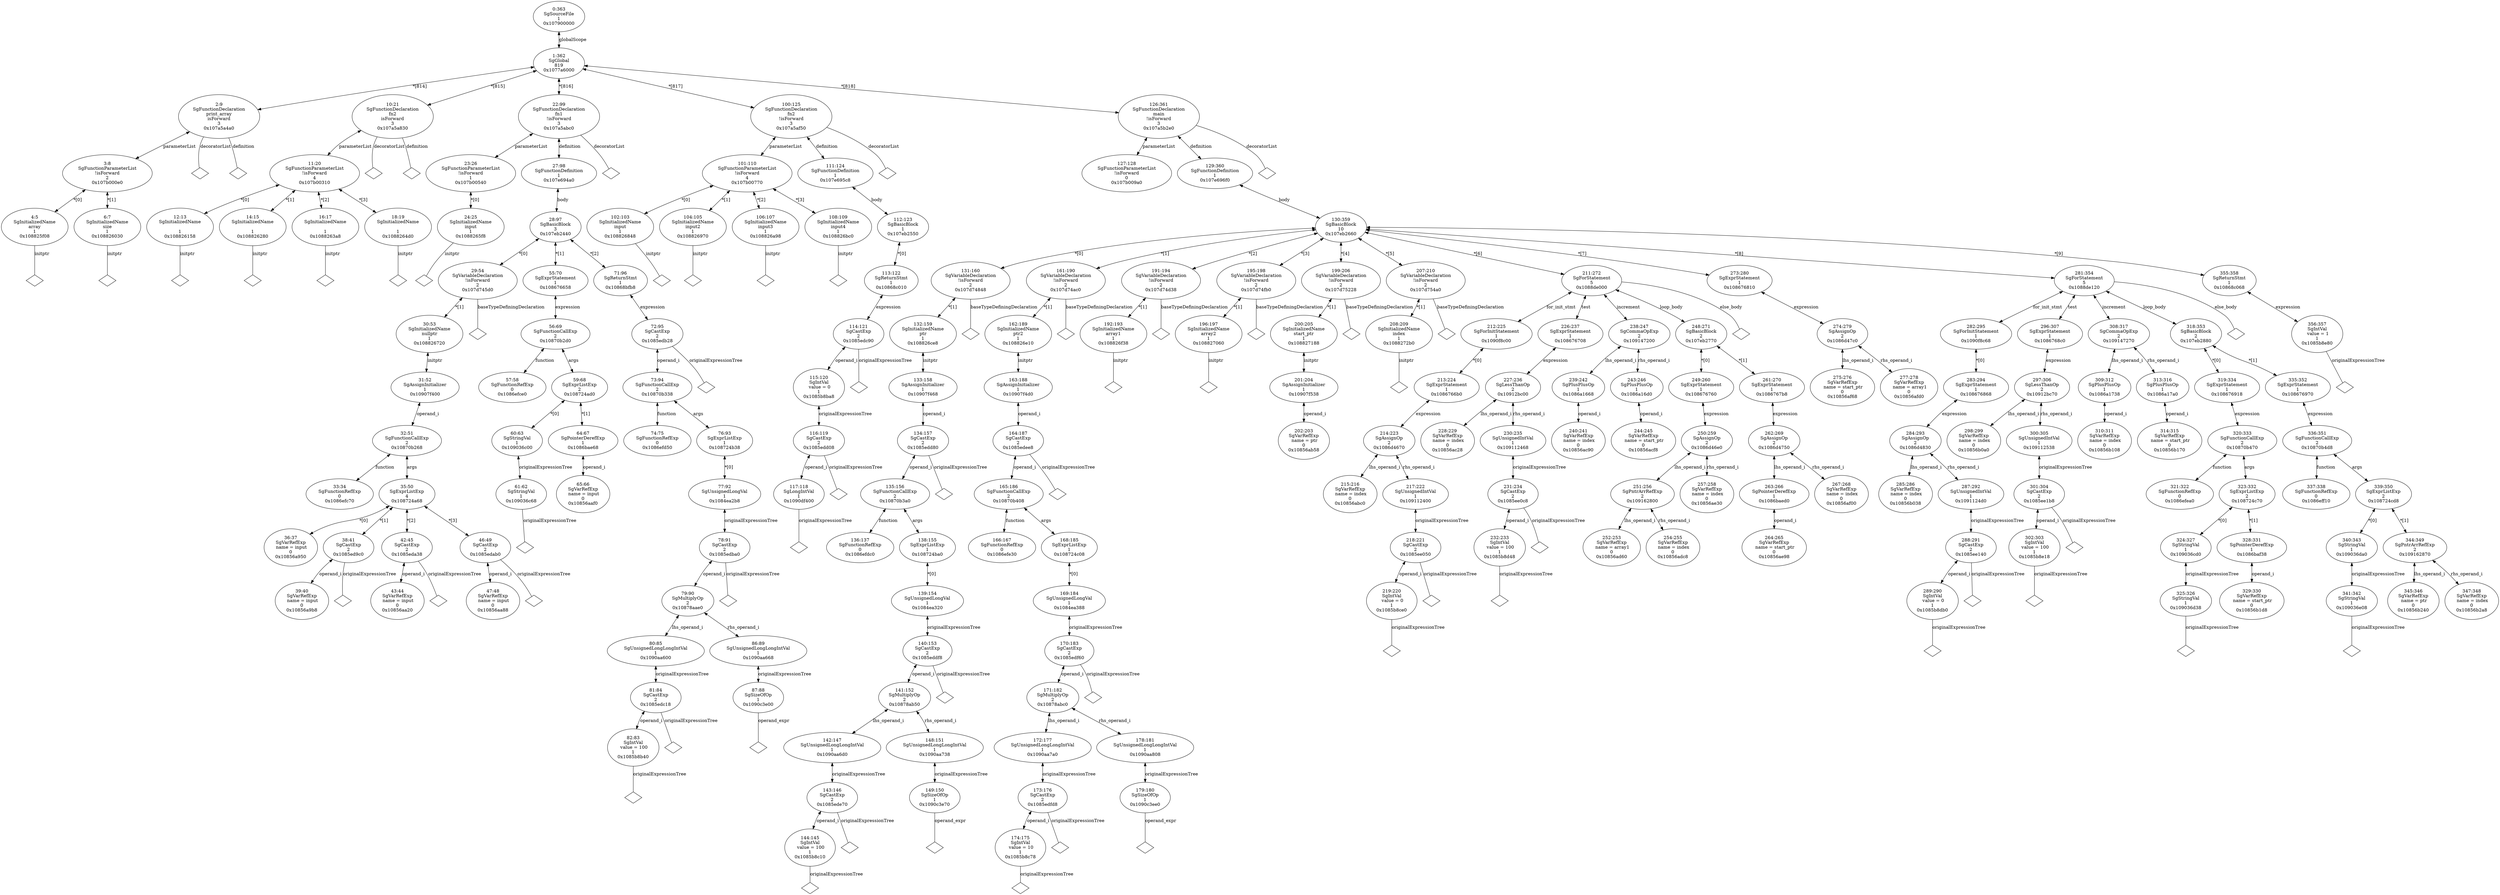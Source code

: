 digraph "G./pointer_example11_simplified.cpp.dot" {
"0x108825f08"[label="4:5\nSgInitializedName\narray\n1\n0x108825f08\n" ];
"0x108825f08" -> "0x108825f08__initptr__null"[label="initptr" dir=none ];
"0x108825f08__initptr__null"[label="" shape=diamond ];
"0x108826030"[label="6:7\nSgInitializedName\nsize\n1\n0x108826030\n" ];
"0x108826030" -> "0x108826030__initptr__null"[label="initptr" dir=none ];
"0x108826030__initptr__null"[label="" shape=diamond ];
"0x107b000e0"[label="3:8\nSgFunctionParameterList\n!isForward\n2\n0x107b000e0\n" ];
"0x107b000e0" -> "0x108825f08"[label="*[0]" dir=both ];
"0x107b000e0" -> "0x108826030"[label="*[1]" dir=both ];
"0x107a5a4a0"[label="2:9\nSgFunctionDeclaration\nprint_array\nisForward\n3\n0x107a5a4a0\n" ];
"0x107a5a4a0" -> "0x107b000e0"[label="parameterList" dir=both ];
"0x107a5a4a0" -> "0x107a5a4a0__decoratorList__null"[label="decoratorList" dir=none ];
"0x107a5a4a0__decoratorList__null"[label="" shape=diamond ];
"0x107a5a4a0" -> "0x107a5a4a0__definition__null"[label="definition" dir=none ];
"0x107a5a4a0__definition__null"[label="" shape=diamond ];
"0x108826158"[label="12:13\nSgInitializedName\n\n1\n0x108826158\n" ];
"0x108826158" -> "0x108826158__initptr__null"[label="initptr" dir=none ];
"0x108826158__initptr__null"[label="" shape=diamond ];
"0x108826280"[label="14:15\nSgInitializedName\n\n1\n0x108826280\n" ];
"0x108826280" -> "0x108826280__initptr__null"[label="initptr" dir=none ];
"0x108826280__initptr__null"[label="" shape=diamond ];
"0x1088263a8"[label="16:17\nSgInitializedName\n\n1\n0x1088263a8\n" ];
"0x1088263a8" -> "0x1088263a8__initptr__null"[label="initptr" dir=none ];
"0x1088263a8__initptr__null"[label="" shape=diamond ];
"0x1088264d0"[label="18:19\nSgInitializedName\n\n1\n0x1088264d0\n" ];
"0x1088264d0" -> "0x1088264d0__initptr__null"[label="initptr" dir=none ];
"0x1088264d0__initptr__null"[label="" shape=diamond ];
"0x107b00310"[label="11:20\nSgFunctionParameterList\n!isForward\n4\n0x107b00310\n" ];
"0x107b00310" -> "0x108826158"[label="*[0]" dir=both ];
"0x107b00310" -> "0x108826280"[label="*[1]" dir=both ];
"0x107b00310" -> "0x1088263a8"[label="*[2]" dir=both ];
"0x107b00310" -> "0x1088264d0"[label="*[3]" dir=both ];
"0x107a5a830"[label="10:21\nSgFunctionDeclaration\nfn2\nisForward\n3\n0x107a5a830\n" ];
"0x107a5a830" -> "0x107b00310"[label="parameterList" dir=both ];
"0x107a5a830" -> "0x107a5a830__decoratorList__null"[label="decoratorList" dir=none ];
"0x107a5a830__decoratorList__null"[label="" shape=diamond ];
"0x107a5a830" -> "0x107a5a830__definition__null"[label="definition" dir=none ];
"0x107a5a830__definition__null"[label="" shape=diamond ];
"0x1088265f8"[label="24:25\nSgInitializedName\ninput\n1\n0x1088265f8\n" ];
"0x1088265f8" -> "0x1088265f8__initptr__null"[label="initptr" dir=none ];
"0x1088265f8__initptr__null"[label="" shape=diamond ];
"0x107b00540"[label="23:26\nSgFunctionParameterList\n!isForward\n1\n0x107b00540\n" ];
"0x107b00540" -> "0x1088265f8"[label="*[0]" dir=both ];
"0x1086efc70"[label="33:34\nSgFunctionRefExp\n0\n0x1086efc70\n" ];
"0x10856a950"[label="36:37\nSgVarRefExp\n name = input\n0\n0x10856a950\n" ];
"0x10856a9b8"[label="39:40\nSgVarRefExp\n name = input\n0\n0x10856a9b8\n" ];
"0x1085ed9c0"[label="38:41\nSgCastExp\n2\n0x1085ed9c0\n" ];
"0x1085ed9c0" -> "0x10856a9b8"[label="operand_i" dir=both ];
"0x1085ed9c0" -> "0x1085ed9c0__originalExpressionTree__null"[label="originalExpressionTree" dir=none ];
"0x1085ed9c0__originalExpressionTree__null"[label="" shape=diamond ];
"0x10856aa20"[label="43:44\nSgVarRefExp\n name = input\n0\n0x10856aa20\n" ];
"0x1085eda38"[label="42:45\nSgCastExp\n2\n0x1085eda38\n" ];
"0x1085eda38" -> "0x10856aa20"[label="operand_i" dir=both ];
"0x1085eda38" -> "0x1085eda38__originalExpressionTree__null"[label="originalExpressionTree" dir=none ];
"0x1085eda38__originalExpressionTree__null"[label="" shape=diamond ];
"0x10856aa88"[label="47:48\nSgVarRefExp\n name = input\n0\n0x10856aa88\n" ];
"0x1085edab0"[label="46:49\nSgCastExp\n2\n0x1085edab0\n" ];
"0x1085edab0" -> "0x10856aa88"[label="operand_i" dir=both ];
"0x1085edab0" -> "0x1085edab0__originalExpressionTree__null"[label="originalExpressionTree" dir=none ];
"0x1085edab0__originalExpressionTree__null"[label="" shape=diamond ];
"0x108724a68"[label="35:50\nSgExprListExp\n4\n0x108724a68\n" ];
"0x108724a68" -> "0x10856a950"[label="*[0]" dir=both ];
"0x108724a68" -> "0x1085ed9c0"[label="*[1]" dir=both ];
"0x108724a68" -> "0x1085eda38"[label="*[2]" dir=both ];
"0x108724a68" -> "0x1085edab0"[label="*[3]" dir=both ];
"0x10870b268"[label="32:51\nSgFunctionCallExp\n2\n0x10870b268\n" ];
"0x10870b268" -> "0x1086efc70"[label="function" dir=both ];
"0x10870b268" -> "0x108724a68"[label="args" dir=both ];
"0x10907f400"[label="31:52\nSgAssignInitializer\n1\n0x10907f400\n" ];
"0x10907f400" -> "0x10870b268"[label="operand_i" dir=both ];
"0x108826720"[label="30:53\nSgInitializedName\nnullptr\n1\n0x108826720\n" ];
"0x108826720" -> "0x10907f400"[label="initptr" dir=both ];
"0x107d745d0"[label="29:54\nSgVariableDeclaration\n!isForward\n2\n0x107d745d0\n" ];
"0x107d745d0" -> "0x107d745d0__baseTypeDefiningDeclaration__null"[label="baseTypeDefiningDeclaration" dir=none ];
"0x107d745d0__baseTypeDefiningDeclaration__null"[label="" shape=diamond ];
"0x107d745d0" -> "0x108826720"[label="*[1]" dir=both ];
"0x1086efce0"[label="57:58\nSgFunctionRefExp\n0\n0x1086efce0\n" ];
"0x109036c68"[label="61:62\nSgStringVal\n1\n0x109036c68\n" ];
"0x109036c68" -> "0x109036c68__originalExpressionTree__null"[label="originalExpressionTree" dir=none ];
"0x109036c68__originalExpressionTree__null"[label="" shape=diamond ];
"0x109036c00"[label="60:63\nSgStringVal\n1\n0x109036c00\n" ];
"0x109036c00" -> "0x109036c68"[label="originalExpressionTree" dir=both ];
"0x10856aaf0"[label="65:66\nSgVarRefExp\n name = input\n0\n0x10856aaf0\n" ];
"0x1086bae68"[label="64:67\nSgPointerDerefExp\n1\n0x1086bae68\n" ];
"0x1086bae68" -> "0x10856aaf0"[label="operand_i" dir=both ];
"0x108724ad0"[label="59:68\nSgExprListExp\n2\n0x108724ad0\n" ];
"0x108724ad0" -> "0x109036c00"[label="*[0]" dir=both ];
"0x108724ad0" -> "0x1086bae68"[label="*[1]" dir=both ];
"0x10870b2d0"[label="56:69\nSgFunctionCallExp\n2\n0x10870b2d0\n" ];
"0x10870b2d0" -> "0x1086efce0"[label="function" dir=both ];
"0x10870b2d0" -> "0x108724ad0"[label="args" dir=both ];
"0x108676658"[label="55:70\nSgExprStatement\n1\n0x108676658\n" ];
"0x108676658" -> "0x10870b2d0"[label="expression" dir=both ];
"0x1086efd50"[label="74:75\nSgFunctionRefExp\n0\n0x1086efd50\n" ];
"0x1085b8b40"[label="82:83\nSgIntVal\n value = 100\n1\n0x1085b8b40\n" ];
"0x1085b8b40" -> "0x1085b8b40__originalExpressionTree__null"[label="originalExpressionTree" dir=none ];
"0x1085b8b40__originalExpressionTree__null"[label="" shape=diamond ];
"0x1085edc18"[label="81:84\nSgCastExp\n2\n0x1085edc18\n" ];
"0x1085edc18" -> "0x1085b8b40"[label="operand_i" dir=both ];
"0x1085edc18" -> "0x1085edc18__originalExpressionTree__null"[label="originalExpressionTree" dir=none ];
"0x1085edc18__originalExpressionTree__null"[label="" shape=diamond ];
"0x1090aa600"[label="80:85\nSgUnsignedLongLongIntVal\n1\n0x1090aa600\n" ];
"0x1090aa600" -> "0x1085edc18"[label="originalExpressionTree" dir=both ];
"0x1090c3e00"[label="87:88\nSgSizeOfOp\n1\n0x1090c3e00\n" ];
"0x1090c3e00" -> "0x1090c3e00__operand_expr__null"[label="operand_expr" dir=none ];
"0x1090c3e00__operand_expr__null"[label="" shape=diamond ];
"0x1090aa668"[label="86:89\nSgUnsignedLongLongIntVal\n1\n0x1090aa668\n" ];
"0x1090aa668" -> "0x1090c3e00"[label="originalExpressionTree" dir=both ];
"0x10878aae0"[label="79:90\nSgMultiplyOp\n2\n0x10878aae0\n" ];
"0x10878aae0" -> "0x1090aa600"[label="lhs_operand_i" dir=both ];
"0x10878aae0" -> "0x1090aa668"[label="rhs_operand_i" dir=both ];
"0x1085edba0"[label="78:91\nSgCastExp\n2\n0x1085edba0\n" ];
"0x1085edba0" -> "0x10878aae0"[label="operand_i" dir=both ];
"0x1085edba0" -> "0x1085edba0__originalExpressionTree__null"[label="originalExpressionTree" dir=none ];
"0x1085edba0__originalExpressionTree__null"[label="" shape=diamond ];
"0x1084ea2b8"[label="77:92\nSgUnsignedLongVal\n1\n0x1084ea2b8\n" ];
"0x1084ea2b8" -> "0x1085edba0"[label="originalExpressionTree" dir=both ];
"0x108724b38"[label="76:93\nSgExprListExp\n1\n0x108724b38\n" ];
"0x108724b38" -> "0x1084ea2b8"[label="*[0]" dir=both ];
"0x10870b338"[label="73:94\nSgFunctionCallExp\n2\n0x10870b338\n" ];
"0x10870b338" -> "0x1086efd50"[label="function" dir=both ];
"0x10870b338" -> "0x108724b38"[label="args" dir=both ];
"0x1085edb28"[label="72:95\nSgCastExp\n2\n0x1085edb28\n" ];
"0x1085edb28" -> "0x10870b338"[label="operand_i" dir=both ];
"0x1085edb28" -> "0x1085edb28__originalExpressionTree__null"[label="originalExpressionTree" dir=none ];
"0x1085edb28__originalExpressionTree__null"[label="" shape=diamond ];
"0x10868bfb8"[label="71:96\nSgReturnStmt\n1\n0x10868bfb8\n" ];
"0x10868bfb8" -> "0x1085edb28"[label="expression" dir=both ];
"0x107eb2440"[label="28:97\nSgBasicBlock\n3\n0x107eb2440\n" ];
"0x107eb2440" -> "0x107d745d0"[label="*[0]" dir=both ];
"0x107eb2440" -> "0x108676658"[label="*[1]" dir=both ];
"0x107eb2440" -> "0x10868bfb8"[label="*[2]" dir=both ];
"0x107e694a0"[label="27:98\nSgFunctionDefinition\n1\n0x107e694a0\n" ];
"0x107e694a0" -> "0x107eb2440"[label="body" dir=both ];
"0x107a5abc0"[label="22:99\nSgFunctionDeclaration\nfn1\n!isForward\n3\n0x107a5abc0\n" ];
"0x107a5abc0" -> "0x107b00540"[label="parameterList" dir=both ];
"0x107a5abc0" -> "0x107a5abc0__decoratorList__null"[label="decoratorList" dir=none ];
"0x107a5abc0__decoratorList__null"[label="" shape=diamond ];
"0x107a5abc0" -> "0x107e694a0"[label="definition" dir=both ];
"0x108826848"[label="102:103\nSgInitializedName\ninput\n1\n0x108826848\n" ];
"0x108826848" -> "0x108826848__initptr__null"[label="initptr" dir=none ];
"0x108826848__initptr__null"[label="" shape=diamond ];
"0x108826970"[label="104:105\nSgInitializedName\ninput2\n1\n0x108826970\n" ];
"0x108826970" -> "0x108826970__initptr__null"[label="initptr" dir=none ];
"0x108826970__initptr__null"[label="" shape=diamond ];
"0x108826a98"[label="106:107\nSgInitializedName\ninput3\n1\n0x108826a98\n" ];
"0x108826a98" -> "0x108826a98__initptr__null"[label="initptr" dir=none ];
"0x108826a98__initptr__null"[label="" shape=diamond ];
"0x108826bc0"[label="108:109\nSgInitializedName\ninput4\n1\n0x108826bc0\n" ];
"0x108826bc0" -> "0x108826bc0__initptr__null"[label="initptr" dir=none ];
"0x108826bc0__initptr__null"[label="" shape=diamond ];
"0x107b00770"[label="101:110\nSgFunctionParameterList\n!isForward\n4\n0x107b00770\n" ];
"0x107b00770" -> "0x108826848"[label="*[0]" dir=both ];
"0x107b00770" -> "0x108826970"[label="*[1]" dir=both ];
"0x107b00770" -> "0x108826a98"[label="*[2]" dir=both ];
"0x107b00770" -> "0x108826bc0"[label="*[3]" dir=both ];
"0x1090df400"[label="117:118\nSgLongIntVal\n1\n0x1090df400\n" ];
"0x1090df400" -> "0x1090df400__originalExpressionTree__null"[label="originalExpressionTree" dir=none ];
"0x1090df400__originalExpressionTree__null"[label="" shape=diamond ];
"0x1085edd08"[label="116:119\nSgCastExp\n2\n0x1085edd08\n" ];
"0x1085edd08" -> "0x1090df400"[label="operand_i" dir=both ];
"0x1085edd08" -> "0x1085edd08__originalExpressionTree__null"[label="originalExpressionTree" dir=none ];
"0x1085edd08__originalExpressionTree__null"[label="" shape=diamond ];
"0x1085b8ba8"[label="115:120\nSgIntVal\n value = 0\n1\n0x1085b8ba8\n" ];
"0x1085b8ba8" -> "0x1085edd08"[label="originalExpressionTree" dir=both ];
"0x1085edc90"[label="114:121\nSgCastExp\n2\n0x1085edc90\n" ];
"0x1085edc90" -> "0x1085b8ba8"[label="operand_i" dir=both ];
"0x1085edc90" -> "0x1085edc90__originalExpressionTree__null"[label="originalExpressionTree" dir=none ];
"0x1085edc90__originalExpressionTree__null"[label="" shape=diamond ];
"0x10868c010"[label="113:122\nSgReturnStmt\n1\n0x10868c010\n" ];
"0x10868c010" -> "0x1085edc90"[label="expression" dir=both ];
"0x107eb2550"[label="112:123\nSgBasicBlock\n1\n0x107eb2550\n" ];
"0x107eb2550" -> "0x10868c010"[label="*[0]" dir=both ];
"0x107e695c8"[label="111:124\nSgFunctionDefinition\n1\n0x107e695c8\n" ];
"0x107e695c8" -> "0x107eb2550"[label="body" dir=both ];
"0x107a5af50"[label="100:125\nSgFunctionDeclaration\nfn2\n!isForward\n3\n0x107a5af50\n" ];
"0x107a5af50" -> "0x107b00770"[label="parameterList" dir=both ];
"0x107a5af50" -> "0x107a5af50__decoratorList__null"[label="decoratorList" dir=none ];
"0x107a5af50__decoratorList__null"[label="" shape=diamond ];
"0x107a5af50" -> "0x107e695c8"[label="definition" dir=both ];
"0x107b009a0"[label="127:128\nSgFunctionParameterList\n!isForward\n0\n0x107b009a0\n" ];
"0x1086efdc0"[label="136:137\nSgFunctionRefExp\n0\n0x1086efdc0\n" ];
"0x1085b8c10"[label="144:145\nSgIntVal\n value = 100\n1\n0x1085b8c10\n" ];
"0x1085b8c10" -> "0x1085b8c10__originalExpressionTree__null"[label="originalExpressionTree" dir=none ];
"0x1085b8c10__originalExpressionTree__null"[label="" shape=diamond ];
"0x1085ede70"[label="143:146\nSgCastExp\n2\n0x1085ede70\n" ];
"0x1085ede70" -> "0x1085b8c10"[label="operand_i" dir=both ];
"0x1085ede70" -> "0x1085ede70__originalExpressionTree__null"[label="originalExpressionTree" dir=none ];
"0x1085ede70__originalExpressionTree__null"[label="" shape=diamond ];
"0x1090aa6d0"[label="142:147\nSgUnsignedLongLongIntVal\n1\n0x1090aa6d0\n" ];
"0x1090aa6d0" -> "0x1085ede70"[label="originalExpressionTree" dir=both ];
"0x1090c3e70"[label="149:150\nSgSizeOfOp\n1\n0x1090c3e70\n" ];
"0x1090c3e70" -> "0x1090c3e70__operand_expr__null"[label="operand_expr" dir=none ];
"0x1090c3e70__operand_expr__null"[label="" shape=diamond ];
"0x1090aa738"[label="148:151\nSgUnsignedLongLongIntVal\n1\n0x1090aa738\n" ];
"0x1090aa738" -> "0x1090c3e70"[label="originalExpressionTree" dir=both ];
"0x10878ab50"[label="141:152\nSgMultiplyOp\n2\n0x10878ab50\n" ];
"0x10878ab50" -> "0x1090aa6d0"[label="lhs_operand_i" dir=both ];
"0x10878ab50" -> "0x1090aa738"[label="rhs_operand_i" dir=both ];
"0x1085eddf8"[label="140:153\nSgCastExp\n2\n0x1085eddf8\n" ];
"0x1085eddf8" -> "0x10878ab50"[label="operand_i" dir=both ];
"0x1085eddf8" -> "0x1085eddf8__originalExpressionTree__null"[label="originalExpressionTree" dir=none ];
"0x1085eddf8__originalExpressionTree__null"[label="" shape=diamond ];
"0x1084ea320"[label="139:154\nSgUnsignedLongVal\n1\n0x1084ea320\n" ];
"0x1084ea320" -> "0x1085eddf8"[label="originalExpressionTree" dir=both ];
"0x108724ba0"[label="138:155\nSgExprListExp\n1\n0x108724ba0\n" ];
"0x108724ba0" -> "0x1084ea320"[label="*[0]" dir=both ];
"0x10870b3a0"[label="135:156\nSgFunctionCallExp\n2\n0x10870b3a0\n" ];
"0x10870b3a0" -> "0x1086efdc0"[label="function" dir=both ];
"0x10870b3a0" -> "0x108724ba0"[label="args" dir=both ];
"0x1085edd80"[label="134:157\nSgCastExp\n2\n0x1085edd80\n" ];
"0x1085edd80" -> "0x10870b3a0"[label="operand_i" dir=both ];
"0x1085edd80" -> "0x1085edd80__originalExpressionTree__null"[label="originalExpressionTree" dir=none ];
"0x1085edd80__originalExpressionTree__null"[label="" shape=diamond ];
"0x10907f468"[label="133:158\nSgAssignInitializer\n1\n0x10907f468\n" ];
"0x10907f468" -> "0x1085edd80"[label="operand_i" dir=both ];
"0x108826ce8"[label="132:159\nSgInitializedName\nptr\n1\n0x108826ce8\n" ];
"0x108826ce8" -> "0x10907f468"[label="initptr" dir=both ];
"0x107d74848"[label="131:160\nSgVariableDeclaration\n!isForward\n2\n0x107d74848\n" ];
"0x107d74848" -> "0x107d74848__baseTypeDefiningDeclaration__null"[label="baseTypeDefiningDeclaration" dir=none ];
"0x107d74848__baseTypeDefiningDeclaration__null"[label="" shape=diamond ];
"0x107d74848" -> "0x108826ce8"[label="*[1]" dir=both ];
"0x1086efe30"[label="166:167\nSgFunctionRefExp\n0\n0x1086efe30\n" ];
"0x1085b8c78"[label="174:175\nSgIntVal\n value = 10\n1\n0x1085b8c78\n" ];
"0x1085b8c78" -> "0x1085b8c78__originalExpressionTree__null"[label="originalExpressionTree" dir=none ];
"0x1085b8c78__originalExpressionTree__null"[label="" shape=diamond ];
"0x1085edfd8"[label="173:176\nSgCastExp\n2\n0x1085edfd8\n" ];
"0x1085edfd8" -> "0x1085b8c78"[label="operand_i" dir=both ];
"0x1085edfd8" -> "0x1085edfd8__originalExpressionTree__null"[label="originalExpressionTree" dir=none ];
"0x1085edfd8__originalExpressionTree__null"[label="" shape=diamond ];
"0x1090aa7a0"[label="172:177\nSgUnsignedLongLongIntVal\n1\n0x1090aa7a0\n" ];
"0x1090aa7a0" -> "0x1085edfd8"[label="originalExpressionTree" dir=both ];
"0x1090c3ee0"[label="179:180\nSgSizeOfOp\n1\n0x1090c3ee0\n" ];
"0x1090c3ee0" -> "0x1090c3ee0__operand_expr__null"[label="operand_expr" dir=none ];
"0x1090c3ee0__operand_expr__null"[label="" shape=diamond ];
"0x1090aa808"[label="178:181\nSgUnsignedLongLongIntVal\n1\n0x1090aa808\n" ];
"0x1090aa808" -> "0x1090c3ee0"[label="originalExpressionTree" dir=both ];
"0x10878abc0"[label="171:182\nSgMultiplyOp\n2\n0x10878abc0\n" ];
"0x10878abc0" -> "0x1090aa7a0"[label="lhs_operand_i" dir=both ];
"0x10878abc0" -> "0x1090aa808"[label="rhs_operand_i" dir=both ];
"0x1085edf60"[label="170:183\nSgCastExp\n2\n0x1085edf60\n" ];
"0x1085edf60" -> "0x10878abc0"[label="operand_i" dir=both ];
"0x1085edf60" -> "0x1085edf60__originalExpressionTree__null"[label="originalExpressionTree" dir=none ];
"0x1085edf60__originalExpressionTree__null"[label="" shape=diamond ];
"0x1084ea388"[label="169:184\nSgUnsignedLongVal\n1\n0x1084ea388\n" ];
"0x1084ea388" -> "0x1085edf60"[label="originalExpressionTree" dir=both ];
"0x108724c08"[label="168:185\nSgExprListExp\n1\n0x108724c08\n" ];
"0x108724c08" -> "0x1084ea388"[label="*[0]" dir=both ];
"0x10870b408"[label="165:186\nSgFunctionCallExp\n2\n0x10870b408\n" ];
"0x10870b408" -> "0x1086efe30"[label="function" dir=both ];
"0x10870b408" -> "0x108724c08"[label="args" dir=both ];
"0x1085edee8"[label="164:187\nSgCastExp\n2\n0x1085edee8\n" ];
"0x1085edee8" -> "0x10870b408"[label="operand_i" dir=both ];
"0x1085edee8" -> "0x1085edee8__originalExpressionTree__null"[label="originalExpressionTree" dir=none ];
"0x1085edee8__originalExpressionTree__null"[label="" shape=diamond ];
"0x10907f4d0"[label="163:188\nSgAssignInitializer\n1\n0x10907f4d0\n" ];
"0x10907f4d0" -> "0x1085edee8"[label="operand_i" dir=both ];
"0x108826e10"[label="162:189\nSgInitializedName\nptr2\n1\n0x108826e10\n" ];
"0x108826e10" -> "0x10907f4d0"[label="initptr" dir=both ];
"0x107d74ac0"[label="161:190\nSgVariableDeclaration\n!isForward\n2\n0x107d74ac0\n" ];
"0x107d74ac0" -> "0x107d74ac0__baseTypeDefiningDeclaration__null"[label="baseTypeDefiningDeclaration" dir=none ];
"0x107d74ac0__baseTypeDefiningDeclaration__null"[label="" shape=diamond ];
"0x107d74ac0" -> "0x108826e10"[label="*[1]" dir=both ];
"0x108826f38"[label="192:193\nSgInitializedName\narray1\n1\n0x108826f38\n" ];
"0x108826f38" -> "0x108826f38__initptr__null"[label="initptr" dir=none ];
"0x108826f38__initptr__null"[label="" shape=diamond ];
"0x107d74d38"[label="191:194\nSgVariableDeclaration\n!isForward\n2\n0x107d74d38\n" ];
"0x107d74d38" -> "0x107d74d38__baseTypeDefiningDeclaration__null"[label="baseTypeDefiningDeclaration" dir=none ];
"0x107d74d38__baseTypeDefiningDeclaration__null"[label="" shape=diamond ];
"0x107d74d38" -> "0x108826f38"[label="*[1]" dir=both ];
"0x108827060"[label="196:197\nSgInitializedName\narray2\n1\n0x108827060\n" ];
"0x108827060" -> "0x108827060__initptr__null"[label="initptr" dir=none ];
"0x108827060__initptr__null"[label="" shape=diamond ];
"0x107d74fb0"[label="195:198\nSgVariableDeclaration\n!isForward\n2\n0x107d74fb0\n" ];
"0x107d74fb0" -> "0x107d74fb0__baseTypeDefiningDeclaration__null"[label="baseTypeDefiningDeclaration" dir=none ];
"0x107d74fb0__baseTypeDefiningDeclaration__null"[label="" shape=diamond ];
"0x107d74fb0" -> "0x108827060"[label="*[1]" dir=both ];
"0x10856ab58"[label="202:203\nSgVarRefExp\n name = ptr\n0\n0x10856ab58\n" ];
"0x10907f538"[label="201:204\nSgAssignInitializer\n1\n0x10907f538\n" ];
"0x10907f538" -> "0x10856ab58"[label="operand_i" dir=both ];
"0x108827188"[label="200:205\nSgInitializedName\nstart_ptr\n1\n0x108827188\n" ];
"0x108827188" -> "0x10907f538"[label="initptr" dir=both ];
"0x107d75228"[label="199:206\nSgVariableDeclaration\n!isForward\n2\n0x107d75228\n" ];
"0x107d75228" -> "0x107d75228__baseTypeDefiningDeclaration__null"[label="baseTypeDefiningDeclaration" dir=none ];
"0x107d75228__baseTypeDefiningDeclaration__null"[label="" shape=diamond ];
"0x107d75228" -> "0x108827188"[label="*[1]" dir=both ];
"0x1088272b0"[label="208:209\nSgInitializedName\nindex\n1\n0x1088272b0\n" ];
"0x1088272b0" -> "0x1088272b0__initptr__null"[label="initptr" dir=none ];
"0x1088272b0__initptr__null"[label="" shape=diamond ];
"0x107d754a0"[label="207:210\nSgVariableDeclaration\n!isForward\n2\n0x107d754a0\n" ];
"0x107d754a0" -> "0x107d754a0__baseTypeDefiningDeclaration__null"[label="baseTypeDefiningDeclaration" dir=none ];
"0x107d754a0__baseTypeDefiningDeclaration__null"[label="" shape=diamond ];
"0x107d754a0" -> "0x1088272b0"[label="*[1]" dir=both ];
"0x10856abc0"[label="215:216\nSgVarRefExp\n name = index\n0\n0x10856abc0\n" ];
"0x1085b8ce0"[label="219:220\nSgIntVal\n value = 0\n1\n0x1085b8ce0\n" ];
"0x1085b8ce0" -> "0x1085b8ce0__originalExpressionTree__null"[label="originalExpressionTree" dir=none ];
"0x1085b8ce0__originalExpressionTree__null"[label="" shape=diamond ];
"0x1085ee050"[label="218:221\nSgCastExp\n2\n0x1085ee050\n" ];
"0x1085ee050" -> "0x1085b8ce0"[label="operand_i" dir=both ];
"0x1085ee050" -> "0x1085ee050__originalExpressionTree__null"[label="originalExpressionTree" dir=none ];
"0x1085ee050__originalExpressionTree__null"[label="" shape=diamond ];
"0x109112400"[label="217:222\nSgUnsignedIntVal\n1\n0x109112400\n" ];
"0x109112400" -> "0x1085ee050"[label="originalExpressionTree" dir=both ];
"0x1086d4670"[label="214:223\nSgAssignOp\n2\n0x1086d4670\n" ];
"0x1086d4670" -> "0x10856abc0"[label="lhs_operand_i" dir=both ];
"0x1086d4670" -> "0x109112400"[label="rhs_operand_i" dir=both ];
"0x1086766b0"[label="213:224\nSgExprStatement\n1\n0x1086766b0\n" ];
"0x1086766b0" -> "0x1086d4670"[label="expression" dir=both ];
"0x1090f8c00"[label="212:225\nSgForInitStatement\n1\n0x1090f8c00\n" ];
"0x1090f8c00" -> "0x1086766b0"[label="*[0]" dir=both ];
"0x10856ac28"[label="228:229\nSgVarRefExp\n name = index\n0\n0x10856ac28\n" ];
"0x1085b8d48"[label="232:233\nSgIntVal\n value = 100\n1\n0x1085b8d48\n" ];
"0x1085b8d48" -> "0x1085b8d48__originalExpressionTree__null"[label="originalExpressionTree" dir=none ];
"0x1085b8d48__originalExpressionTree__null"[label="" shape=diamond ];
"0x1085ee0c8"[label="231:234\nSgCastExp\n2\n0x1085ee0c8\n" ];
"0x1085ee0c8" -> "0x1085b8d48"[label="operand_i" dir=both ];
"0x1085ee0c8" -> "0x1085ee0c8__originalExpressionTree__null"[label="originalExpressionTree" dir=none ];
"0x1085ee0c8__originalExpressionTree__null"[label="" shape=diamond ];
"0x109112468"[label="230:235\nSgUnsignedIntVal\n1\n0x109112468\n" ];
"0x109112468" -> "0x1085ee0c8"[label="originalExpressionTree" dir=both ];
"0x10912bc00"[label="227:236\nSgLessThanOp\n2\n0x10912bc00\n" ];
"0x10912bc00" -> "0x10856ac28"[label="lhs_operand_i" dir=both ];
"0x10912bc00" -> "0x109112468"[label="rhs_operand_i" dir=both ];
"0x108676708"[label="226:237\nSgExprStatement\n1\n0x108676708\n" ];
"0x108676708" -> "0x10912bc00"[label="expression" dir=both ];
"0x10856ac90"[label="240:241\nSgVarRefExp\n name = index\n0\n0x10856ac90\n" ];
"0x1086a1668"[label="239:242\nSgPlusPlusOp\n1\n0x1086a1668\n" ];
"0x1086a1668" -> "0x10856ac90"[label="operand_i" dir=both ];
"0x10856acf8"[label="244:245\nSgVarRefExp\n name = start_ptr\n0\n0x10856acf8\n" ];
"0x1086a16d0"[label="243:246\nSgPlusPlusOp\n1\n0x1086a16d0\n" ];
"0x1086a16d0" -> "0x10856acf8"[label="operand_i" dir=both ];
"0x109147200"[label="238:247\nSgCommaOpExp\n2\n0x109147200\n" ];
"0x109147200" -> "0x1086a1668"[label="lhs_operand_i" dir=both ];
"0x109147200" -> "0x1086a16d0"[label="rhs_operand_i" dir=both ];
"0x10856ad60"[label="252:253\nSgVarRefExp\n name = array1\n0\n0x10856ad60\n" ];
"0x10856adc8"[label="254:255\nSgVarRefExp\n name = index\n0\n0x10856adc8\n" ];
"0x109162800"[label="251:256\nSgPntrArrRefExp\n2\n0x109162800\n" ];
"0x109162800" -> "0x10856ad60"[label="lhs_operand_i" dir=both ];
"0x109162800" -> "0x10856adc8"[label="rhs_operand_i" dir=both ];
"0x10856ae30"[label="257:258\nSgVarRefExp\n name = index\n0\n0x10856ae30\n" ];
"0x1086d46e0"[label="250:259\nSgAssignOp\n2\n0x1086d46e0\n" ];
"0x1086d46e0" -> "0x109162800"[label="lhs_operand_i" dir=both ];
"0x1086d46e0" -> "0x10856ae30"[label="rhs_operand_i" dir=both ];
"0x108676760"[label="249:260\nSgExprStatement\n1\n0x108676760\n" ];
"0x108676760" -> "0x1086d46e0"[label="expression" dir=both ];
"0x10856ae98"[label="264:265\nSgVarRefExp\n name = start_ptr\n0\n0x10856ae98\n" ];
"0x1086baed0"[label="263:266\nSgPointerDerefExp\n1\n0x1086baed0\n" ];
"0x1086baed0" -> "0x10856ae98"[label="operand_i" dir=both ];
"0x10856af00"[label="267:268\nSgVarRefExp\n name = index\n0\n0x10856af00\n" ];
"0x1086d4750"[label="262:269\nSgAssignOp\n2\n0x1086d4750\n" ];
"0x1086d4750" -> "0x1086baed0"[label="lhs_operand_i" dir=both ];
"0x1086d4750" -> "0x10856af00"[label="rhs_operand_i" dir=both ];
"0x1086767b8"[label="261:270\nSgExprStatement\n1\n0x1086767b8\n" ];
"0x1086767b8" -> "0x1086d4750"[label="expression" dir=both ];
"0x107eb2770"[label="248:271\nSgBasicBlock\n2\n0x107eb2770\n" ];
"0x107eb2770" -> "0x108676760"[label="*[0]" dir=both ];
"0x107eb2770" -> "0x1086767b8"[label="*[1]" dir=both ];
"0x1088de000"[label="211:272\nSgForStatement\n5\n0x1088de000\n" ];
"0x1088de000" -> "0x1090f8c00"[label="for_init_stmt" dir=both ];
"0x1088de000" -> "0x108676708"[label="test" dir=both ];
"0x1088de000" -> "0x109147200"[label="increment" dir=both ];
"0x1088de000" -> "0x107eb2770"[label="loop_body" dir=both ];
"0x1088de000" -> "0x1088de000__else_body__null"[label="else_body" dir=none ];
"0x1088de000__else_body__null"[label="" shape=diamond ];
"0x10856af68"[label="275:276\nSgVarRefExp\n name = start_ptr\n0\n0x10856af68\n" ];
"0x10856afd0"[label="277:278\nSgVarRefExp\n name = array1\n0\n0x10856afd0\n" ];
"0x1086d47c0"[label="274:279\nSgAssignOp\n2\n0x1086d47c0\n" ];
"0x1086d47c0" -> "0x10856af68"[label="lhs_operand_i" dir=both ];
"0x1086d47c0" -> "0x10856afd0"[label="rhs_operand_i" dir=both ];
"0x108676810"[label="273:280\nSgExprStatement\n1\n0x108676810\n" ];
"0x108676810" -> "0x1086d47c0"[label="expression" dir=both ];
"0x10856b038"[label="285:286\nSgVarRefExp\n name = index\n0\n0x10856b038\n" ];
"0x1085b8db0"[label="289:290\nSgIntVal\n value = 0\n1\n0x1085b8db0\n" ];
"0x1085b8db0" -> "0x1085b8db0__originalExpressionTree__null"[label="originalExpressionTree" dir=none ];
"0x1085b8db0__originalExpressionTree__null"[label="" shape=diamond ];
"0x1085ee140"[label="288:291\nSgCastExp\n2\n0x1085ee140\n" ];
"0x1085ee140" -> "0x1085b8db0"[label="operand_i" dir=both ];
"0x1085ee140" -> "0x1085ee140__originalExpressionTree__null"[label="originalExpressionTree" dir=none ];
"0x1085ee140__originalExpressionTree__null"[label="" shape=diamond ];
"0x1091124d0"[label="287:292\nSgUnsignedIntVal\n1\n0x1091124d0\n" ];
"0x1091124d0" -> "0x1085ee140"[label="originalExpressionTree" dir=both ];
"0x1086d4830"[label="284:293\nSgAssignOp\n2\n0x1086d4830\n" ];
"0x1086d4830" -> "0x10856b038"[label="lhs_operand_i" dir=both ];
"0x1086d4830" -> "0x1091124d0"[label="rhs_operand_i" dir=both ];
"0x108676868"[label="283:294\nSgExprStatement\n1\n0x108676868\n" ];
"0x108676868" -> "0x1086d4830"[label="expression" dir=both ];
"0x1090f8c68"[label="282:295\nSgForInitStatement\n1\n0x1090f8c68\n" ];
"0x1090f8c68" -> "0x108676868"[label="*[0]" dir=both ];
"0x10856b0a0"[label="298:299\nSgVarRefExp\n name = index\n0\n0x10856b0a0\n" ];
"0x1085b8e18"[label="302:303\nSgIntVal\n value = 100\n1\n0x1085b8e18\n" ];
"0x1085b8e18" -> "0x1085b8e18__originalExpressionTree__null"[label="originalExpressionTree" dir=none ];
"0x1085b8e18__originalExpressionTree__null"[label="" shape=diamond ];
"0x1085ee1b8"[label="301:304\nSgCastExp\n2\n0x1085ee1b8\n" ];
"0x1085ee1b8" -> "0x1085b8e18"[label="operand_i" dir=both ];
"0x1085ee1b8" -> "0x1085ee1b8__originalExpressionTree__null"[label="originalExpressionTree" dir=none ];
"0x1085ee1b8__originalExpressionTree__null"[label="" shape=diamond ];
"0x109112538"[label="300:305\nSgUnsignedIntVal\n1\n0x109112538\n" ];
"0x109112538" -> "0x1085ee1b8"[label="originalExpressionTree" dir=both ];
"0x10912bc70"[label="297:306\nSgLessThanOp\n2\n0x10912bc70\n" ];
"0x10912bc70" -> "0x10856b0a0"[label="lhs_operand_i" dir=both ];
"0x10912bc70" -> "0x109112538"[label="rhs_operand_i" dir=both ];
"0x1086768c0"[label="296:307\nSgExprStatement\n1\n0x1086768c0\n" ];
"0x1086768c0" -> "0x10912bc70"[label="expression" dir=both ];
"0x10856b108"[label="310:311\nSgVarRefExp\n name = index\n0\n0x10856b108\n" ];
"0x1086a1738"[label="309:312\nSgPlusPlusOp\n1\n0x1086a1738\n" ];
"0x1086a1738" -> "0x10856b108"[label="operand_i" dir=both ];
"0x10856b170"[label="314:315\nSgVarRefExp\n name = start_ptr\n0\n0x10856b170\n" ];
"0x1086a17a0"[label="313:316\nSgPlusPlusOp\n1\n0x1086a17a0\n" ];
"0x1086a17a0" -> "0x10856b170"[label="operand_i" dir=both ];
"0x109147270"[label="308:317\nSgCommaOpExp\n2\n0x109147270\n" ];
"0x109147270" -> "0x1086a1738"[label="lhs_operand_i" dir=both ];
"0x109147270" -> "0x1086a17a0"[label="rhs_operand_i" dir=both ];
"0x1086efea0"[label="321:322\nSgFunctionRefExp\n0\n0x1086efea0\n" ];
"0x109036d38"[label="325:326\nSgStringVal\n1\n0x109036d38\n" ];
"0x109036d38" -> "0x109036d38__originalExpressionTree__null"[label="originalExpressionTree" dir=none ];
"0x109036d38__originalExpressionTree__null"[label="" shape=diamond ];
"0x109036cd0"[label="324:327\nSgStringVal\n1\n0x109036cd0\n" ];
"0x109036cd0" -> "0x109036d38"[label="originalExpressionTree" dir=both ];
"0x10856b1d8"[label="329:330\nSgVarRefExp\n name = start_ptr\n0\n0x10856b1d8\n" ];
"0x1086baf38"[label="328:331\nSgPointerDerefExp\n1\n0x1086baf38\n" ];
"0x1086baf38" -> "0x10856b1d8"[label="operand_i" dir=both ];
"0x108724c70"[label="323:332\nSgExprListExp\n2\n0x108724c70\n" ];
"0x108724c70" -> "0x109036cd0"[label="*[0]" dir=both ];
"0x108724c70" -> "0x1086baf38"[label="*[1]" dir=both ];
"0x10870b470"[label="320:333\nSgFunctionCallExp\n2\n0x10870b470\n" ];
"0x10870b470" -> "0x1086efea0"[label="function" dir=both ];
"0x10870b470" -> "0x108724c70"[label="args" dir=both ];
"0x108676918"[label="319:334\nSgExprStatement\n1\n0x108676918\n" ];
"0x108676918" -> "0x10870b470"[label="expression" dir=both ];
"0x1086eff10"[label="337:338\nSgFunctionRefExp\n0\n0x1086eff10\n" ];
"0x109036e08"[label="341:342\nSgStringVal\n1\n0x109036e08\n" ];
"0x109036e08" -> "0x109036e08__originalExpressionTree__null"[label="originalExpressionTree" dir=none ];
"0x109036e08__originalExpressionTree__null"[label="" shape=diamond ];
"0x109036da0"[label="340:343\nSgStringVal\n1\n0x109036da0\n" ];
"0x109036da0" -> "0x109036e08"[label="originalExpressionTree" dir=both ];
"0x10856b240"[label="345:346\nSgVarRefExp\n name = ptr\n0\n0x10856b240\n" ];
"0x10856b2a8"[label="347:348\nSgVarRefExp\n name = index\n0\n0x10856b2a8\n" ];
"0x109162870"[label="344:349\nSgPntrArrRefExp\n2\n0x109162870\n" ];
"0x109162870" -> "0x10856b240"[label="lhs_operand_i" dir=both ];
"0x109162870" -> "0x10856b2a8"[label="rhs_operand_i" dir=both ];
"0x108724cd8"[label="339:350\nSgExprListExp\n2\n0x108724cd8\n" ];
"0x108724cd8" -> "0x109036da0"[label="*[0]" dir=both ];
"0x108724cd8" -> "0x109162870"[label="*[1]" dir=both ];
"0x10870b4d8"[label="336:351\nSgFunctionCallExp\n2\n0x10870b4d8\n" ];
"0x10870b4d8" -> "0x1086eff10"[label="function" dir=both ];
"0x10870b4d8" -> "0x108724cd8"[label="args" dir=both ];
"0x108676970"[label="335:352\nSgExprStatement\n1\n0x108676970\n" ];
"0x108676970" -> "0x10870b4d8"[label="expression" dir=both ];
"0x107eb2880"[label="318:353\nSgBasicBlock\n2\n0x107eb2880\n" ];
"0x107eb2880" -> "0x108676918"[label="*[0]" dir=both ];
"0x107eb2880" -> "0x108676970"[label="*[1]" dir=both ];
"0x1088de120"[label="281:354\nSgForStatement\n5\n0x1088de120\n" ];
"0x1088de120" -> "0x1090f8c68"[label="for_init_stmt" dir=both ];
"0x1088de120" -> "0x1086768c0"[label="test" dir=both ];
"0x1088de120" -> "0x109147270"[label="increment" dir=both ];
"0x1088de120" -> "0x107eb2880"[label="loop_body" dir=both ];
"0x1088de120" -> "0x1088de120__else_body__null"[label="else_body" dir=none ];
"0x1088de120__else_body__null"[label="" shape=diamond ];
"0x1085b8e80"[label="356:357\nSgIntVal\n value = 1\n1\n0x1085b8e80\n" ];
"0x1085b8e80" -> "0x1085b8e80__originalExpressionTree__null"[label="originalExpressionTree" dir=none ];
"0x1085b8e80__originalExpressionTree__null"[label="" shape=diamond ];
"0x10868c068"[label="355:358\nSgReturnStmt\n1\n0x10868c068\n" ];
"0x10868c068" -> "0x1085b8e80"[label="expression" dir=both ];
"0x107eb2660"[label="130:359\nSgBasicBlock\n10\n0x107eb2660\n" ];
"0x107eb2660" -> "0x107d74848"[label="*[0]" dir=both ];
"0x107eb2660" -> "0x107d74ac0"[label="*[1]" dir=both ];
"0x107eb2660" -> "0x107d74d38"[label="*[2]" dir=both ];
"0x107eb2660" -> "0x107d74fb0"[label="*[3]" dir=both ];
"0x107eb2660" -> "0x107d75228"[label="*[4]" dir=both ];
"0x107eb2660" -> "0x107d754a0"[label="*[5]" dir=both ];
"0x107eb2660" -> "0x1088de000"[label="*[6]" dir=both ];
"0x107eb2660" -> "0x108676810"[label="*[7]" dir=both ];
"0x107eb2660" -> "0x1088de120"[label="*[8]" dir=both ];
"0x107eb2660" -> "0x10868c068"[label="*[9]" dir=both ];
"0x107e696f0"[label="129:360\nSgFunctionDefinition\n1\n0x107e696f0\n" ];
"0x107e696f0" -> "0x107eb2660"[label="body" dir=both ];
"0x107a5b2e0"[label="126:361\nSgFunctionDeclaration\nmain\n!isForward\n3\n0x107a5b2e0\n" ];
"0x107a5b2e0" -> "0x107b009a0"[label="parameterList" dir=both ];
"0x107a5b2e0" -> "0x107a5b2e0__decoratorList__null"[label="decoratorList" dir=none ];
"0x107a5b2e0__decoratorList__null"[label="" shape=diamond ];
"0x107a5b2e0" -> "0x107e696f0"[label="definition" dir=both ];
"0x1077a6000"[label="1:362\nSgGlobal\n819\n0x1077a6000\n" ];
"0x1077a6000" -> "0x107a5a4a0"[label="*[814]" dir=both ];
"0x1077a6000" -> "0x107a5a830"[label="*[815]" dir=both ];
"0x1077a6000" -> "0x107a5abc0"[label="*[816]" dir=both ];
"0x1077a6000" -> "0x107a5af50"[label="*[817]" dir=both ];
"0x1077a6000" -> "0x107a5b2e0"[label="*[818]" dir=both ];
"0x107900000"[label="0:363\nSgSourceFile\n1\n0x107900000\n" ];
"0x107900000" -> "0x1077a6000"[label="globalScope" dir=both ];
}
